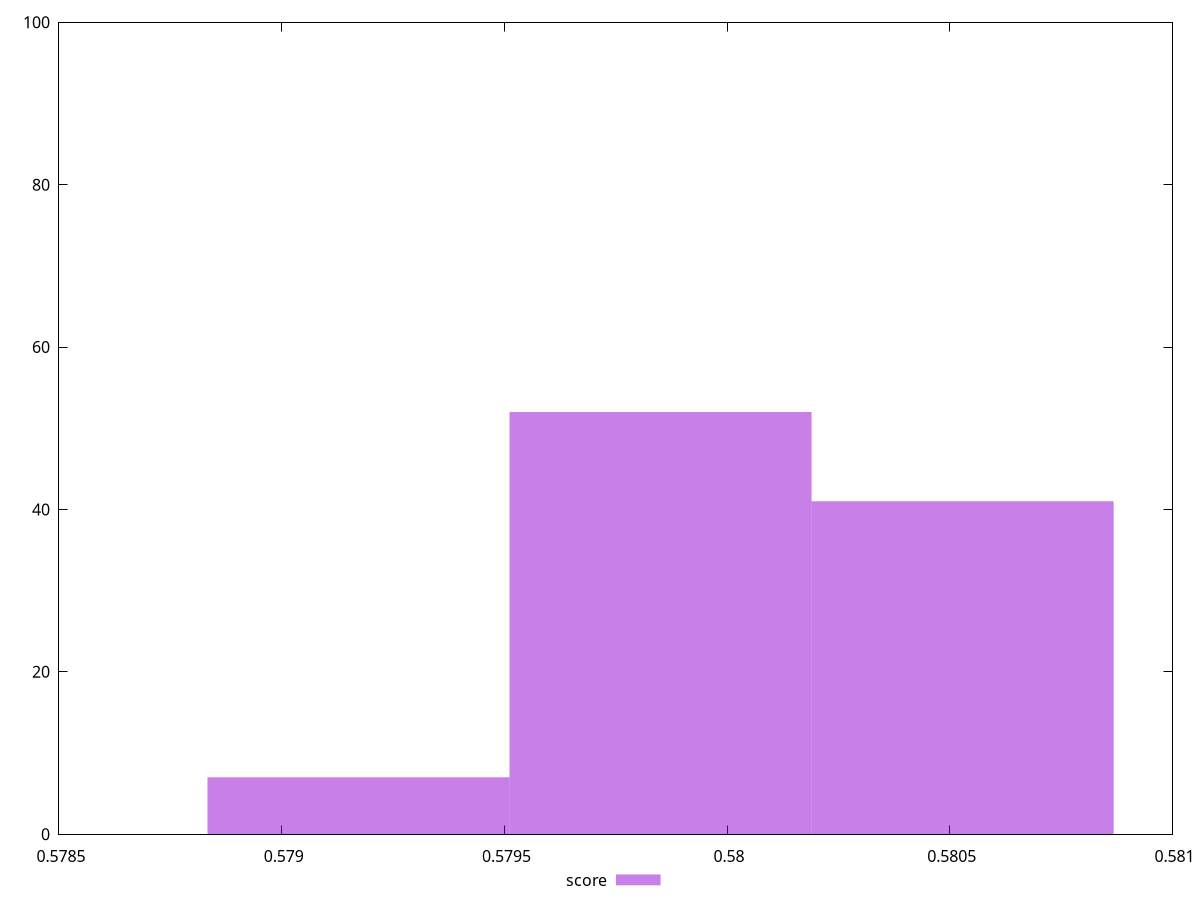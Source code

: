 reset
set terminal svg size 640, 490 enhanced background rgb 'white'
set output "report_00007_2020-12-11T15:55:29.892Z/uses-rel-preload/samples/pages+cached+noexternal+nofonts+nosvg+noimg+nocss/score/histogram.svg"

$score <<EOF
0.5805288105500791 41
0.5798506226872869 52
0.5791724348244949 7
EOF

set key outside below
set boxwidth 0.0006781878627921485
set yrange [0:100]
set style fill transparent solid 0.5 noborder

plot \
  $score title "score" with boxes, \


reset